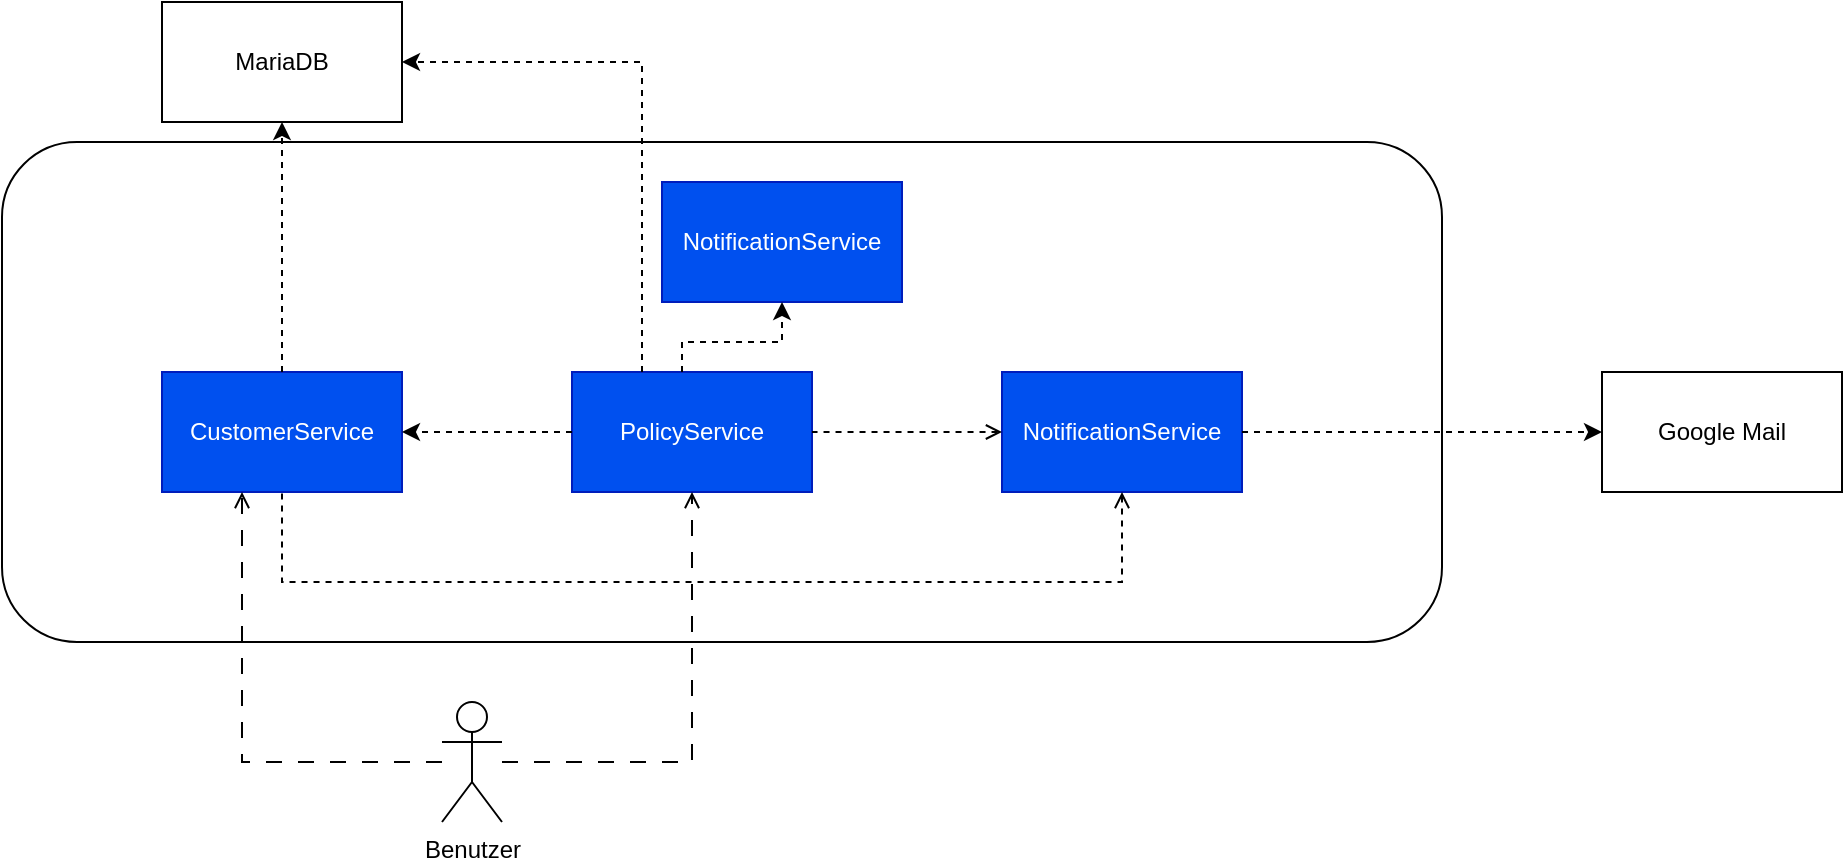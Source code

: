 <mxfile version="21.2.8" type="device">
  <diagram name="Seite-1" id="CKOMkC2mxb_12oRf2Vjd">
    <mxGraphModel dx="2004" dy="675" grid="1" gridSize="10" guides="1" tooltips="1" connect="1" arrows="1" fold="1" page="1" pageScale="1" pageWidth="827" pageHeight="1169" math="0" shadow="0">
      <root>
        <mxCell id="0" />
        <mxCell id="1" parent="0" />
        <mxCell id="1zHW1qizfLlypLqdwtoR-17" value="" style="rounded=1;whiteSpace=wrap;html=1;" parent="1" vertex="1">
          <mxGeometry x="-20" y="470" width="720" height="250" as="geometry" />
        </mxCell>
        <mxCell id="1zHW1qizfLlypLqdwtoR-1" value="CustomerService" style="rounded=0;whiteSpace=wrap;html=1;fillColor=#0050ef;fontColor=#ffffff;strokeColor=#001DBC;" parent="1" vertex="1">
          <mxGeometry x="60" y="585" width="120" height="60" as="geometry" />
        </mxCell>
        <mxCell id="1zHW1qizfLlypLqdwtoR-2" value="NotificationService" style="whiteSpace=wrap;html=1;fillColor=#0050ef;fontColor=#ffffff;strokeColor=#001DBC;" parent="1" vertex="1">
          <mxGeometry x="480" y="585" width="120" height="60" as="geometry" />
        </mxCell>
        <mxCell id="1zHW1qizfLlypLqdwtoR-3" value="PolicyService" style="whiteSpace=wrap;html=1;fillColor=#0050ef;fontColor=#ffffff;strokeColor=#001DBC;" parent="1" vertex="1">
          <mxGeometry x="265" y="585" width="120" height="60" as="geometry" />
        </mxCell>
        <mxCell id="1zHW1qizfLlypLqdwtoR-4" value="MariaDB" style="whiteSpace=wrap;html=1;" parent="1" vertex="1">
          <mxGeometry x="60" y="400" width="120" height="60" as="geometry" />
        </mxCell>
        <mxCell id="1zHW1qizfLlypLqdwtoR-5" value="Google Mail" style="whiteSpace=wrap;html=1;" parent="1" vertex="1">
          <mxGeometry x="780" y="585" width="120" height="60" as="geometry" />
        </mxCell>
        <mxCell id="1zHW1qizfLlypLqdwtoR-7" value="" style="endArrow=classic;html=1;rounded=0;dashed=1;entryX=1;entryY=0.5;entryDx=0;entryDy=0;exitX=0;exitY=0.5;exitDx=0;exitDy=0;" parent="1" source="1zHW1qizfLlypLqdwtoR-3" target="1zHW1qizfLlypLqdwtoR-1" edge="1">
          <mxGeometry width="50" height="50" relative="1" as="geometry">
            <mxPoint x="430" y="660" as="sourcePoint" />
            <mxPoint x="520" y="670" as="targetPoint" />
          </mxGeometry>
        </mxCell>
        <mxCell id="1zHW1qizfLlypLqdwtoR-8" value="" style="endArrow=none;html=1;rounded=0;dashed=1;startArrow=open;startFill=0;endFill=0;edgeStyle=orthogonalEdgeStyle;" parent="1" source="1zHW1qizfLlypLqdwtoR-2" target="1zHW1qizfLlypLqdwtoR-1" edge="1">
          <mxGeometry width="50" height="50" relative="1" as="geometry">
            <mxPoint x="310" y="780" as="sourcePoint" />
            <mxPoint x="390" y="580" as="targetPoint" />
            <Array as="points">
              <mxPoint x="540" y="690" />
              <mxPoint x="120" y="690" />
            </Array>
          </mxGeometry>
        </mxCell>
        <mxCell id="1zHW1qizfLlypLqdwtoR-11" value="" style="endArrow=none;html=1;rounded=0;dashed=1;startArrow=open;startFill=0;endFill=0;" parent="1" source="1zHW1qizfLlypLqdwtoR-2" target="1zHW1qizfLlypLqdwtoR-3" edge="1">
          <mxGeometry width="50" height="50" relative="1" as="geometry">
            <mxPoint x="60" y="570" as="sourcePoint" />
            <mxPoint x="54" y="400" as="targetPoint" />
            <Array as="points" />
          </mxGeometry>
        </mxCell>
        <mxCell id="1zHW1qizfLlypLqdwtoR-12" value="" style="endArrow=classic;html=1;rounded=0;dashed=1;edgeStyle=orthogonalEdgeStyle;" parent="1" source="1zHW1qizfLlypLqdwtoR-1" target="1zHW1qizfLlypLqdwtoR-4" edge="1">
          <mxGeometry width="50" height="50" relative="1" as="geometry">
            <mxPoint x="270" y="730" as="sourcePoint" />
            <mxPoint x="410" y="730" as="targetPoint" />
          </mxGeometry>
        </mxCell>
        <mxCell id="1zHW1qizfLlypLqdwtoR-13" value="" style="endArrow=classic;html=1;rounded=0;dashed=1;entryX=1;entryY=0.5;entryDx=0;entryDy=0;edgeStyle=orthogonalEdgeStyle;" parent="1" source="1zHW1qizfLlypLqdwtoR-3" target="1zHW1qizfLlypLqdwtoR-4" edge="1">
          <mxGeometry width="50" height="50" relative="1" as="geometry">
            <mxPoint x="590" y="640" as="sourcePoint" />
            <mxPoint x="589.5" y="820" as="targetPoint" />
            <Array as="points">
              <mxPoint x="300" y="430" />
            </Array>
          </mxGeometry>
        </mxCell>
        <mxCell id="1zHW1qizfLlypLqdwtoR-16" value="" style="endArrow=classic;html=1;rounded=0;dashed=1;" parent="1" source="1zHW1qizfLlypLqdwtoR-2" target="1zHW1qizfLlypLqdwtoR-5" edge="1">
          <mxGeometry width="50" height="50" relative="1" as="geometry">
            <mxPoint x="480" y="615" as="sourcePoint" />
            <mxPoint x="270" y="630" as="targetPoint" />
            <Array as="points" />
          </mxGeometry>
        </mxCell>
        <mxCell id="aplkbSCF25p74LoGi94h-4" style="edgeStyle=orthogonalEdgeStyle;rounded=0;orthogonalLoop=1;jettySize=auto;html=1;dashed=1;dashPattern=8 8;endArrow=open;endFill=0;" parent="1" source="aplkbSCF25p74LoGi94h-1" target="1zHW1qizfLlypLqdwtoR-1" edge="1">
          <mxGeometry relative="1" as="geometry">
            <Array as="points">
              <mxPoint x="100" y="780" />
            </Array>
          </mxGeometry>
        </mxCell>
        <mxCell id="aplkbSCF25p74LoGi94h-5" style="edgeStyle=orthogonalEdgeStyle;rounded=0;orthogonalLoop=1;jettySize=auto;html=1;dashed=1;dashPattern=8 8;endArrow=open;endFill=0;" parent="1" source="aplkbSCF25p74LoGi94h-1" target="1zHW1qizfLlypLqdwtoR-3" edge="1">
          <mxGeometry relative="1" as="geometry" />
        </mxCell>
        <mxCell id="aplkbSCF25p74LoGi94h-1" value="Benutzer" style="shape=umlActor;verticalLabelPosition=bottom;verticalAlign=top;html=1;outlineConnect=0;" parent="1" vertex="1">
          <mxGeometry x="200" y="750" width="30" height="60" as="geometry" />
        </mxCell>
        <mxCell id="2" value="NotificationService" style="whiteSpace=wrap;html=1;fillColor=#0050ef;fontColor=#ffffff;strokeColor=#001DBC;" parent="1" vertex="1">
          <mxGeometry x="310" y="490" width="120" height="60" as="geometry" />
        </mxCell>
        <mxCell id="Ky1Sgzgk2uI17nP08zO8-3" value="" style="endArrow=classic;html=1;rounded=0;dashed=1;edgeStyle=orthogonalEdgeStyle;" edge="1" parent="1" source="1zHW1qizfLlypLqdwtoR-3" target="2">
          <mxGeometry width="50" height="50" relative="1" as="geometry">
            <mxPoint x="490" y="525" as="sourcePoint" />
            <mxPoint x="370" y="370" as="targetPoint" />
            <Array as="points">
              <mxPoint x="320" y="570" />
              <mxPoint x="370" y="570" />
            </Array>
          </mxGeometry>
        </mxCell>
      </root>
    </mxGraphModel>
  </diagram>
</mxfile>

